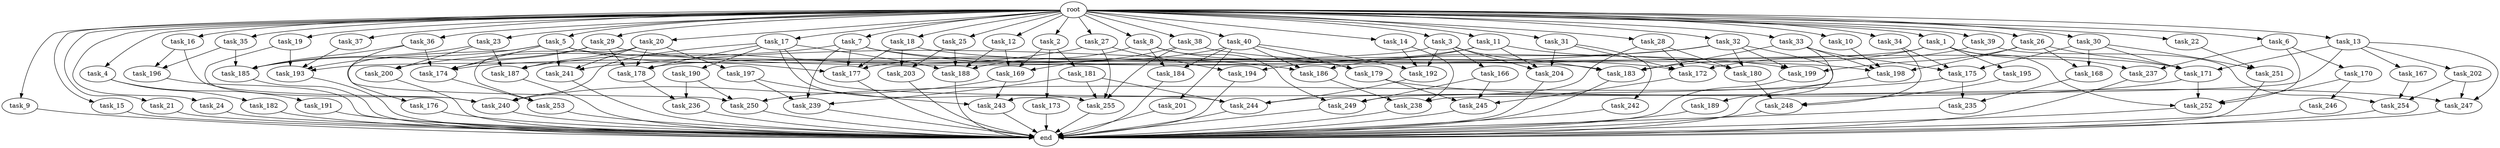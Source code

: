digraph G {
  root [size="0.000000"];
  task_1 [size="10.240000"];
  task_2 [size="10.240000"];
  task_3 [size="10.240000"];
  task_4 [size="10.240000"];
  task_5 [size="10.240000"];
  task_6 [size="10.240000"];
  task_7 [size="10.240000"];
  task_8 [size="10.240000"];
  task_9 [size="10.240000"];
  task_10 [size="10.240000"];
  task_11 [size="10.240000"];
  task_12 [size="10.240000"];
  task_13 [size="10.240000"];
  task_14 [size="10.240000"];
  task_15 [size="10.240000"];
  task_16 [size="10.240000"];
  task_17 [size="10.240000"];
  task_18 [size="10.240000"];
  task_19 [size="10.240000"];
  task_20 [size="10.240000"];
  task_21 [size="10.240000"];
  task_22 [size="10.240000"];
  task_23 [size="10.240000"];
  task_24 [size="10.240000"];
  task_25 [size="10.240000"];
  task_26 [size="10.240000"];
  task_27 [size="10.240000"];
  task_28 [size="10.240000"];
  task_29 [size="10.240000"];
  task_30 [size="10.240000"];
  task_31 [size="10.240000"];
  task_32 [size="10.240000"];
  task_33 [size="10.240000"];
  task_34 [size="10.240000"];
  task_35 [size="10.240000"];
  task_36 [size="10.240000"];
  task_37 [size="10.240000"];
  task_38 [size="10.240000"];
  task_39 [size="10.240000"];
  task_40 [size="10.240000"];
  task_166 [size="5497558138.880000"];
  task_167 [size="2147483648.000000"];
  task_168 [size="7301444403.200000"];
  task_169 [size="9277129359.360001"];
  task_170 [size="343597383.680000"];
  task_171 [size="9792525434.880001"];
  task_172 [size="13915694039.040001"];
  task_173 [size="343597383.680000"];
  task_174 [size="24051816857.600002"];
  task_175 [size="8761733283.840000"];
  task_176 [size="8589934592.000000"];
  task_177 [size="23536420782.080002"];
  task_178 [size="19069654794.240002"];
  task_179 [size="7301444403.200000"];
  task_180 [size="13915694039.040001"];
  task_181 [size="343597383.680000"];
  task_182 [size="3092376453.120000"];
  task_183 [size="26886495272.959999"];
  task_184 [size="7301444403.200000"];
  task_185 [size="19069654794.240002"];
  task_186 [size="17008070492.160000"];
  task_187 [size="13314398617.600000"];
  task_188 [size="14602888806.400000"];
  task_189 [size="4209067950.080000"];
  task_190 [size="2147483648.000000"];
  task_191 [size="3092376453.120000"];
  task_192 [size="18296560680.959999"];
  task_193 [size="16234976378.880001"];
  task_194 [size="9706626088.960001"];
  task_195 [size="8589934592.000000"];
  task_196 [size="9105330667.520000"];
  task_197 [size="6957847019.520000"];
  task_198 [size="16234976378.880001"];
  task_199 [size="9448928051.200001"];
  task_200 [size="10737418240.000000"];
  task_201 [size="4209067950.080000"];
  task_202 [size="2147483648.000000"];
  task_203 [size="2920577761.280000"];
  task_204 [size="17952963297.279999"];
  task_235 [size="2920577761.280000"];
  task_236 [size="3521873182.720000"];
  task_237 [size="8933531975.680000"];
  task_238 [size="16234976378.880001"];
  task_239 [size="14173392076.800001"];
  task_240 [size="9277129359.360001"];
  task_241 [size="19756849561.600002"];
  task_242 [size="6957847019.520000"];
  task_243 [size="9792525434.880001"];
  task_244 [size="9277129359.360001"];
  task_245 [size="6012954214.400001"];
  task_246 [size="2147483648.000000"];
  task_247 [size="8418135900.160000"];
  task_248 [size="8675833937.920000"];
  task_249 [size="9448928051.200001"];
  task_250 [size="10737418240.000000"];
  task_251 [size="4552665333.760000"];
  task_252 [size="13228499271.680000"];
  task_253 [size="9105330667.520000"];
  task_254 [size="9964324126.719999"];
  task_255 [size="10909216931.840000"];
  end [size="0.000000"];

  root -> task_1 [size="1.000000"];
  root -> task_2 [size="1.000000"];
  root -> task_3 [size="1.000000"];
  root -> task_4 [size="1.000000"];
  root -> task_5 [size="1.000000"];
  root -> task_6 [size="1.000000"];
  root -> task_7 [size="1.000000"];
  root -> task_8 [size="1.000000"];
  root -> task_9 [size="1.000000"];
  root -> task_10 [size="1.000000"];
  root -> task_11 [size="1.000000"];
  root -> task_12 [size="1.000000"];
  root -> task_13 [size="1.000000"];
  root -> task_14 [size="1.000000"];
  root -> task_15 [size="1.000000"];
  root -> task_16 [size="1.000000"];
  root -> task_17 [size="1.000000"];
  root -> task_18 [size="1.000000"];
  root -> task_19 [size="1.000000"];
  root -> task_20 [size="1.000000"];
  root -> task_21 [size="1.000000"];
  root -> task_22 [size="1.000000"];
  root -> task_23 [size="1.000000"];
  root -> task_24 [size="1.000000"];
  root -> task_25 [size="1.000000"];
  root -> task_26 [size="1.000000"];
  root -> task_27 [size="1.000000"];
  root -> task_28 [size="1.000000"];
  root -> task_29 [size="1.000000"];
  root -> task_30 [size="1.000000"];
  root -> task_31 [size="1.000000"];
  root -> task_32 [size="1.000000"];
  root -> task_33 [size="1.000000"];
  root -> task_34 [size="1.000000"];
  root -> task_35 [size="1.000000"];
  root -> task_36 [size="1.000000"];
  root -> task_37 [size="1.000000"];
  root -> task_38 [size="1.000000"];
  root -> task_39 [size="1.000000"];
  root -> task_40 [size="1.000000"];
  task_1 -> task_178 [size="838860800.000000"];
  task_1 -> task_183 [size="838860800.000000"];
  task_1 -> task_195 [size="838860800.000000"];
  task_1 -> task_237 [size="838860800.000000"];
  task_1 -> task_252 [size="838860800.000000"];
  task_2 -> task_169 [size="33554432.000000"];
  task_2 -> task_173 [size="33554432.000000"];
  task_2 -> task_181 [size="33554432.000000"];
  task_3 -> task_166 [size="536870912.000000"];
  task_3 -> task_183 [size="536870912.000000"];
  task_3 -> task_192 [size="536870912.000000"];
  task_3 -> task_193 [size="536870912.000000"];
  task_3 -> task_204 [size="536870912.000000"];
  task_4 -> task_182 [size="301989888.000000"];
  task_4 -> task_191 [size="301989888.000000"];
  task_5 -> task_174 [size="838860800.000000"];
  task_5 -> task_176 [size="838860800.000000"];
  task_5 -> task_177 [size="838860800.000000"];
  task_5 -> task_183 [size="838860800.000000"];
  task_5 -> task_193 [size="838860800.000000"];
  task_5 -> task_241 [size="838860800.000000"];
  task_6 -> task_170 [size="33554432.000000"];
  task_6 -> task_237 [size="33554432.000000"];
  task_6 -> task_252 [size="33554432.000000"];
  task_7 -> task_177 [size="838860800.000000"];
  task_7 -> task_186 [size="838860800.000000"];
  task_7 -> task_198 [size="838860800.000000"];
  task_7 -> task_200 [size="838860800.000000"];
  task_7 -> task_239 [size="838860800.000000"];
  task_8 -> task_179 [size="301989888.000000"];
  task_8 -> task_184 [size="301989888.000000"];
  task_8 -> task_188 [size="301989888.000000"];
  task_8 -> task_249 [size="301989888.000000"];
  task_9 -> end [size="1.000000"];
  task_10 -> task_198 [size="33554432.000000"];
  task_11 -> task_174 [size="536870912.000000"];
  task_11 -> task_180 [size="536870912.000000"];
  task_11 -> task_194 [size="536870912.000000"];
  task_11 -> task_204 [size="536870912.000000"];
  task_12 -> task_169 [size="838860800.000000"];
  task_12 -> task_188 [size="838860800.000000"];
  task_13 -> task_167 [size="209715200.000000"];
  task_13 -> task_171 [size="209715200.000000"];
  task_13 -> task_202 [size="209715200.000000"];
  task_13 -> task_238 [size="209715200.000000"];
  task_13 -> task_247 [size="209715200.000000"];
  task_14 -> task_192 [size="838860800.000000"];
  task_14 -> task_238 [size="838860800.000000"];
  task_15 -> end [size="1.000000"];
  task_16 -> task_196 [size="209715200.000000"];
  task_16 -> task_240 [size="209715200.000000"];
  task_17 -> task_178 [size="209715200.000000"];
  task_17 -> task_188 [size="209715200.000000"];
  task_17 -> task_190 [size="209715200.000000"];
  task_17 -> task_240 [size="209715200.000000"];
  task_17 -> task_244 [size="209715200.000000"];
  task_17 -> task_255 [size="209715200.000000"];
  task_18 -> task_177 [size="209715200.000000"];
  task_18 -> task_199 [size="209715200.000000"];
  task_18 -> task_203 [size="209715200.000000"];
  task_19 -> task_193 [size="75497472.000000"];
  task_19 -> task_240 [size="75497472.000000"];
  task_20 -> task_178 [size="679477248.000000"];
  task_20 -> task_187 [size="679477248.000000"];
  task_20 -> task_197 [size="679477248.000000"];
  task_20 -> task_241 [size="679477248.000000"];
  task_20 -> task_253 [size="679477248.000000"];
  task_21 -> end [size="1.000000"];
  task_22 -> task_251 [size="33554432.000000"];
  task_23 -> task_185 [size="209715200.000000"];
  task_23 -> task_187 [size="209715200.000000"];
  task_23 -> task_200 [size="209715200.000000"];
  task_24 -> end [size="1.000000"];
  task_25 -> task_188 [size="75497472.000000"];
  task_25 -> task_203 [size="75497472.000000"];
  task_26 -> task_168 [size="301989888.000000"];
  task_26 -> task_171 [size="301989888.000000"];
  task_26 -> task_198 [size="301989888.000000"];
  task_26 -> task_199 [size="301989888.000000"];
  task_27 -> task_187 [size="411041792.000000"];
  task_27 -> task_194 [size="411041792.000000"];
  task_27 -> task_255 [size="411041792.000000"];
  task_28 -> task_172 [size="411041792.000000"];
  task_28 -> task_180 [size="411041792.000000"];
  task_28 -> task_249 [size="411041792.000000"];
  task_29 -> task_172 [size="134217728.000000"];
  task_29 -> task_174 [size="134217728.000000"];
  task_29 -> task_178 [size="134217728.000000"];
  task_29 -> task_185 [size="134217728.000000"];
  task_30 -> task_168 [size="411041792.000000"];
  task_30 -> task_171 [size="411041792.000000"];
  task_30 -> task_175 [size="411041792.000000"];
  task_30 -> task_251 [size="411041792.000000"];
  task_31 -> task_172 [size="679477248.000000"];
  task_31 -> task_204 [size="679477248.000000"];
  task_31 -> task_242 [size="679477248.000000"];
  task_32 -> task_180 [size="411041792.000000"];
  task_32 -> task_186 [size="411041792.000000"];
  task_32 -> task_189 [size="411041792.000000"];
  task_32 -> task_199 [size="411041792.000000"];
  task_32 -> task_241 [size="411041792.000000"];
  task_33 -> task_175 [size="411041792.000000"];
  task_33 -> task_183 [size="411041792.000000"];
  task_33 -> task_198 [size="411041792.000000"];
  task_33 -> task_243 [size="411041792.000000"];
  task_34 -> task_175 [size="33554432.000000"];
  task_34 -> task_248 [size="33554432.000000"];
  task_35 -> task_185 [size="679477248.000000"];
  task_35 -> task_196 [size="679477248.000000"];
  task_36 -> task_174 [size="838860800.000000"];
  task_36 -> task_185 [size="838860800.000000"];
  task_36 -> task_250 [size="838860800.000000"];
  task_37 -> task_193 [size="134217728.000000"];
  task_38 -> task_169 [size="33554432.000000"];
  task_38 -> task_171 [size="33554432.000000"];
  task_38 -> task_255 [size="33554432.000000"];
  task_39 -> task_172 [size="134217728.000000"];
  task_39 -> task_254 [size="134217728.000000"];
  task_40 -> task_177 [size="411041792.000000"];
  task_40 -> task_179 [size="411041792.000000"];
  task_40 -> task_184 [size="411041792.000000"];
  task_40 -> task_186 [size="411041792.000000"];
  task_40 -> task_192 [size="411041792.000000"];
  task_40 -> task_201 [size="411041792.000000"];
  task_166 -> task_245 [size="209715200.000000"];
  task_166 -> task_249 [size="209715200.000000"];
  task_167 -> task_254 [size="301989888.000000"];
  task_168 -> task_235 [size="209715200.000000"];
  task_169 -> task_240 [size="411041792.000000"];
  task_169 -> task_243 [size="411041792.000000"];
  task_170 -> task_246 [size="209715200.000000"];
  task_170 -> task_252 [size="209715200.000000"];
  task_171 -> task_244 [size="209715200.000000"];
  task_171 -> task_252 [size="209715200.000000"];
  task_172 -> task_245 [size="301989888.000000"];
  task_173 -> end [size="1.000000"];
  task_174 -> task_253 [size="209715200.000000"];
  task_175 -> task_235 [size="75497472.000000"];
  task_175 -> task_250 [size="75497472.000000"];
  task_176 -> end [size="1.000000"];
  task_177 -> end [size="1.000000"];
  task_178 -> task_236 [size="209715200.000000"];
  task_179 -> task_245 [size="75497472.000000"];
  task_179 -> task_247 [size="75497472.000000"];
  task_180 -> task_248 [size="679477248.000000"];
  task_181 -> task_239 [size="411041792.000000"];
  task_181 -> task_244 [size="411041792.000000"];
  task_181 -> task_255 [size="411041792.000000"];
  task_182 -> end [size="1.000000"];
  task_183 -> end [size="1.000000"];
  task_184 -> end [size="1.000000"];
  task_185 -> end [size="1.000000"];
  task_186 -> task_238 [size="536870912.000000"];
  task_187 -> end [size="1.000000"];
  task_188 -> end [size="1.000000"];
  task_189 -> end [size="1.000000"];
  task_190 -> task_236 [size="134217728.000000"];
  task_190 -> task_250 [size="134217728.000000"];
  task_191 -> end [size="1.000000"];
  task_192 -> task_244 [size="75497472.000000"];
  task_193 -> end [size="1.000000"];
  task_194 -> end [size="1.000000"];
  task_195 -> task_248 [size="134217728.000000"];
  task_196 -> end [size="1.000000"];
  task_197 -> task_239 [size="134217728.000000"];
  task_197 -> task_243 [size="134217728.000000"];
  task_198 -> end [size="1.000000"];
  task_199 -> end [size="1.000000"];
  task_200 -> end [size="1.000000"];
  task_201 -> end [size="1.000000"];
  task_202 -> task_247 [size="536870912.000000"];
  task_202 -> task_254 [size="536870912.000000"];
  task_203 -> end [size="1.000000"];
  task_204 -> end [size="1.000000"];
  task_235 -> end [size="1.000000"];
  task_236 -> end [size="1.000000"];
  task_237 -> end [size="1.000000"];
  task_238 -> end [size="1.000000"];
  task_239 -> end [size="1.000000"];
  task_240 -> end [size="1.000000"];
  task_241 -> end [size="1.000000"];
  task_242 -> end [size="1.000000"];
  task_243 -> end [size="1.000000"];
  task_244 -> end [size="1.000000"];
  task_245 -> end [size="1.000000"];
  task_246 -> end [size="1.000000"];
  task_247 -> end [size="1.000000"];
  task_248 -> end [size="1.000000"];
  task_249 -> end [size="1.000000"];
  task_250 -> end [size="1.000000"];
  task_251 -> end [size="1.000000"];
  task_252 -> end [size="1.000000"];
  task_253 -> end [size="1.000000"];
  task_254 -> end [size="1.000000"];
  task_255 -> end [size="1.000000"];
}
